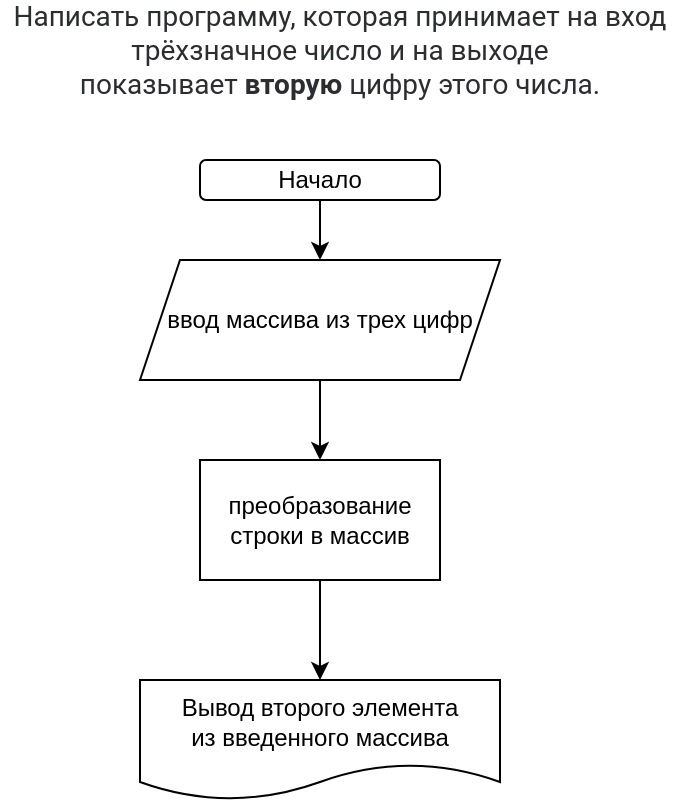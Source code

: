 <mxfile><diagram id="-wOPrtYbyjRFYwQNOV78" name="Page-1"><mxGraphModel dx="83" dy="427" grid="1" gridSize="10" guides="1" tooltips="1" connect="1" arrows="1" fold="1" page="1" pageScale="1" pageWidth="827" pageHeight="1169" math="0" shadow="0"><root><mxCell id="0"/><mxCell id="1" parent="0"/><mxCell id="2" value="&lt;span style=&quot;color: rgb(44 , 45 , 48) ; font-family: &amp;#34;roboto&amp;#34; , &amp;#34;san francisco&amp;#34; , &amp;#34;helvetica neue&amp;#34; , &amp;#34;helvetica&amp;#34; , &amp;#34;arial&amp;#34; ; font-size: 14px ; background-color: rgb(255 , 255 , 255)&quot;&gt;Написать программу, которая принимает на вход трёхзначное число и на выходе показывает&amp;nbsp;&lt;/span&gt;&lt;span style=&quot;box-sizing: border-box ; font-weight: 700 ; color: rgb(44 , 45 , 48) ; font-family: &amp;#34;roboto&amp;#34; , &amp;#34;san francisco&amp;#34; , &amp;#34;helvetica neue&amp;#34; , &amp;#34;helvetica&amp;#34; , &amp;#34;arial&amp;#34; ; font-size: 14px ; background-color: rgb(255 , 255 , 255)&quot;&gt;вторую&lt;/span&gt;&lt;span style=&quot;color: rgb(44 , 45 , 48) ; font-family: &amp;#34;roboto&amp;#34; , &amp;#34;san francisco&amp;#34; , &amp;#34;helvetica neue&amp;#34; , &amp;#34;helvetica&amp;#34; , &amp;#34;arial&amp;#34; ; font-size: 14px ; background-color: rgb(255 , 255 , 255)&quot;&gt;&amp;nbsp;цифру этого числа.&lt;/span&gt;" style="text;html=1;strokeColor=none;fillColor=none;align=center;verticalAlign=middle;whiteSpace=wrap;rounded=0;" parent="1" vertex="1"><mxGeometry x="120" y="10" width="340" height="30" as="geometry"/></mxCell><mxCell id="10" style="edgeStyle=none;html=1;exitX=0.5;exitY=1;exitDx=0;exitDy=0;entryX=0.5;entryY=0;entryDx=0;entryDy=0;" parent="1" source="4" target="5" edge="1"><mxGeometry relative="1" as="geometry"/></mxCell><mxCell id="4" value="Начало" style="rounded=1;whiteSpace=wrap;html=1;" parent="1" vertex="1"><mxGeometry x="220" y="80" width="120" height="20" as="geometry"/></mxCell><mxCell id="13" style="edgeStyle=none;html=1;exitX=0.5;exitY=1;exitDx=0;exitDy=0;" parent="1" source="5" edge="1"><mxGeometry relative="1" as="geometry"><mxPoint x="280" y="230" as="targetPoint"/></mxGeometry></mxCell><mxCell id="5" value="ввод массива из трех цифр" style="shape=parallelogram;perimeter=parallelogramPerimeter;whiteSpace=wrap;html=1;fixedSize=1;" parent="1" vertex="1"><mxGeometry x="190" y="130" width="180" height="60" as="geometry"/></mxCell><mxCell id="9" value="Вывод второго элемента&lt;br&gt;из введенного массива" style="shape=document;whiteSpace=wrap;html=1;boundedLbl=1;" parent="1" vertex="1"><mxGeometry x="190" y="340" width="180" height="60" as="geometry"/></mxCell><mxCell id="16" style="edgeStyle=none;html=1;entryX=0.5;entryY=0;entryDx=0;entryDy=0;" parent="1" source="15" edge="1"><mxGeometry relative="1" as="geometry"><mxPoint x="280" y="340" as="targetPoint"/></mxGeometry></mxCell><mxCell id="15" value="преобразование строки в массив" style="rounded=0;whiteSpace=wrap;html=1;" parent="1" vertex="1"><mxGeometry x="220" y="230" width="120" height="60" as="geometry"/></mxCell></root></mxGraphModel></diagram></mxfile>